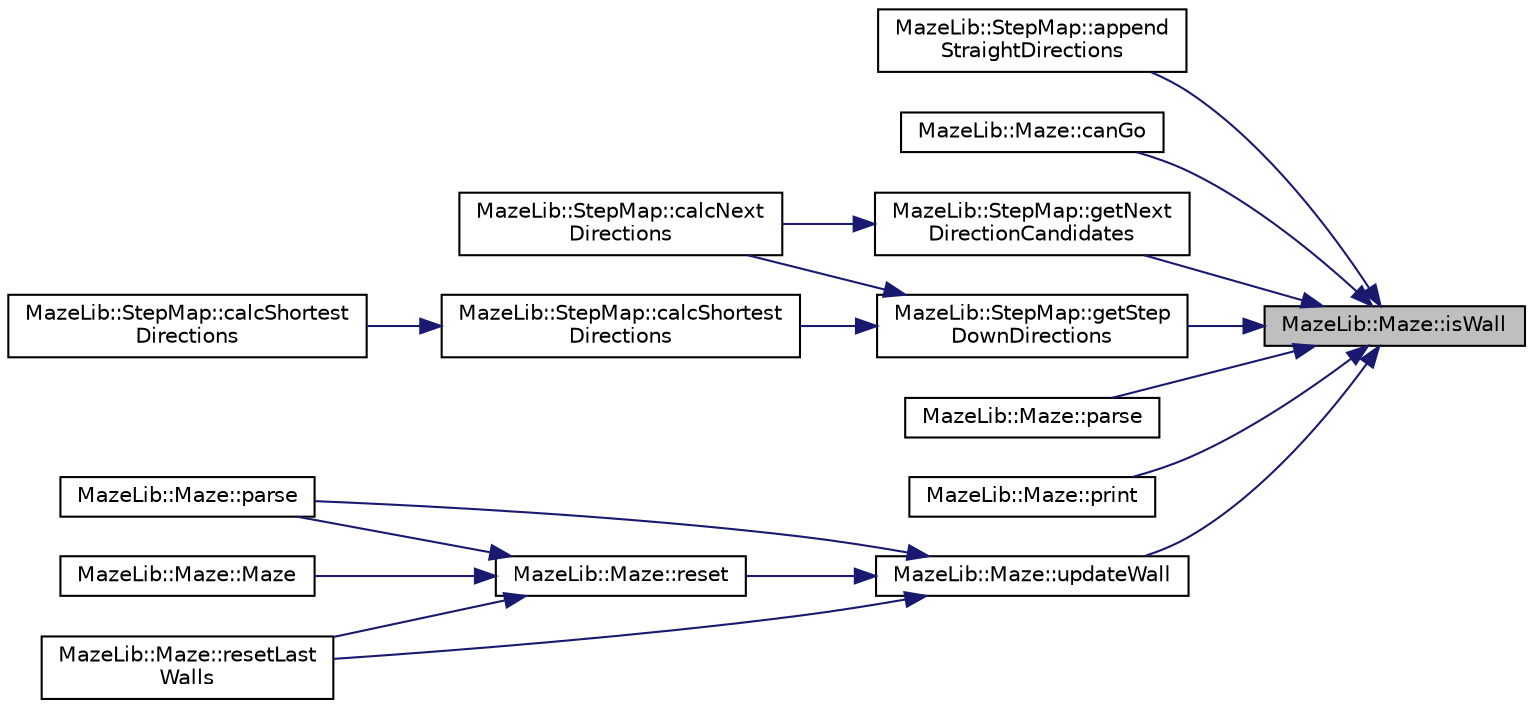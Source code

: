 digraph "MazeLib::Maze::isWall"
{
 // LATEX_PDF_SIZE
  edge [fontname="Helvetica",fontsize="10",labelfontname="Helvetica",labelfontsize="10"];
  node [fontname="Helvetica",fontsize="10",shape=record];
  rankdir="RL";
  Node1 [label="MazeLib::Maze::isWall",height=0.2,width=0.4,color="black", fillcolor="grey75", style="filled", fontcolor="black",tooltip="壁の有無を返す"];
  Node1 -> Node2 [dir="back",color="midnightblue",fontsize="10",style="solid",fontname="Helvetica"];
  Node2 [label="MazeLib::StepMap::append\lStraightDirections",height=0.2,width=0.4,color="black", fillcolor="white", style="filled",URL="$d9/da9/classMazeLib_1_1StepMap.html#a8f31c46ec39b2b24b765541f159670cf",tooltip="ゴール区画内を行けるところまで直進させる方向列を追加する関数"];
  Node1 -> Node3 [dir="back",color="midnightblue",fontsize="10",style="solid",fontname="Helvetica"];
  Node3 [label="MazeLib::Maze::canGo",height=0.2,width=0.4,color="black", fillcolor="white", style="filled",URL="$d8/d25/classMazeLib_1_1Maze.html#a4ceeb1ffbfc2793d0fac3efe0bec404f",tooltip="通過可能かどうかを返す"];
  Node1 -> Node4 [dir="back",color="midnightblue",fontsize="10",style="solid",fontname="Helvetica"];
  Node4 [label="MazeLib::StepMap::getNext\lDirectionCandidates",height=0.2,width=0.4,color="black", fillcolor="white", style="filled",URL="$d9/da9/classMazeLib_1_1StepMap.html#ac277a78faec8d3d924dabcaa7a7b69ed",tooltip="引数区画の周囲の未知壁の確認優先順位を生成する関数"];
  Node4 -> Node5 [dir="back",color="midnightblue",fontsize="10",style="solid",fontname="Helvetica"];
  Node5 [label="MazeLib::StepMap::calcNext\lDirections",height=0.2,width=0.4,color="black", fillcolor="white", style="filled",URL="$d9/da9/classMazeLib_1_1StepMap.html#adacb549c46e7464ddc9a69add9e16443",tooltip="ステップマップから次に行くべき方向を計算する関数"];
  Node1 -> Node6 [dir="back",color="midnightblue",fontsize="10",style="solid",fontname="Helvetica"];
  Node6 [label="MazeLib::StepMap::getStep\lDownDirections",height=0.2,width=0.4,color="black", fillcolor="white", style="filled",URL="$d9/da9/classMazeLib_1_1StepMap.html#af11d7b324e1cd98760f6a5fc3efa7a2a",tooltip="ステップマップにより次に行くべき方向列を生成する"];
  Node6 -> Node5 [dir="back",color="midnightblue",fontsize="10",style="solid",fontname="Helvetica"];
  Node6 -> Node7 [dir="back",color="midnightblue",fontsize="10",style="solid",fontname="Helvetica"];
  Node7 [label="MazeLib::StepMap::calcShortest\lDirections",height=0.2,width=0.4,color="black", fillcolor="white", style="filled",URL="$d9/da9/classMazeLib_1_1StepMap.html#a97a7b2d52b74a8fe1f2253fcc1398614",tooltip="与えられた区画間の最短経路を導出する関数"];
  Node7 -> Node8 [dir="back",color="midnightblue",fontsize="10",style="solid",fontname="Helvetica"];
  Node8 [label="MazeLib::StepMap::calcShortest\lDirections",height=0.2,width=0.4,color="black", fillcolor="white", style="filled",URL="$d9/da9/classMazeLib_1_1StepMap.html#a2a8c7e032f24e587b4736cfc6122cb03",tooltip="スタートからゴールまでの最短経路を導出する関数"];
  Node1 -> Node9 [dir="back",color="midnightblue",fontsize="10",style="solid",fontname="Helvetica"];
  Node9 [label="MazeLib::Maze::parse",height=0.2,width=0.4,color="black", fillcolor="white", style="filled",URL="$d8/d25/classMazeLib_1_1Maze.html#afcbb0b30f3bcec5868b7630ff7aabb8b",tooltip="配列から迷路を読み込むパーサ"];
  Node1 -> Node10 [dir="back",color="midnightblue",fontsize="10",style="solid",fontname="Helvetica"];
  Node10 [label="MazeLib::Maze::print",height=0.2,width=0.4,color="black", fillcolor="white", style="filled",URL="$d8/d25/classMazeLib_1_1Maze.html#abe3a8ddb09cef4adf591bbe4cc8f9b76",tooltip="迷路の表示"];
  Node1 -> Node11 [dir="back",color="midnightblue",fontsize="10",style="solid",fontname="Helvetica"];
  Node11 [label="MazeLib::Maze::updateWall",height=0.2,width=0.4,color="black", fillcolor="white", style="filled",URL="$d8/d25/classMazeLib_1_1Maze.html#a6a43815bde60f520ecd1f7471d3951ba",tooltip="既知の壁情報と照らしあわせながら、壁を更新する関数"];
  Node11 -> Node12 [dir="back",color="midnightblue",fontsize="10",style="solid",fontname="Helvetica"];
  Node12 [label="MazeLib::Maze::parse",height=0.2,width=0.4,color="black", fillcolor="white", style="filled",URL="$d8/d25/classMazeLib_1_1Maze.html#aeaf471afcf3c3562c815707aa1b04952",tooltip="特定の迷路の文字列(*.maze ファイル)から壁をパースする"];
  Node11 -> Node13 [dir="back",color="midnightblue",fontsize="10",style="solid",fontname="Helvetica"];
  Node13 [label="MazeLib::Maze::reset",height=0.2,width=0.4,color="black", fillcolor="white", style="filled",URL="$d8/d25/classMazeLib_1_1Maze.html#ae550859cb46898c9cf4a74c254488e46",tooltip="迷路の初期化。壁を削除し、スタート区画を既知に"];
  Node13 -> Node14 [dir="back",color="midnightblue",fontsize="10",style="solid",fontname="Helvetica"];
  Node14 [label="MazeLib::Maze::Maze",height=0.2,width=0.4,color="black", fillcolor="white", style="filled",URL="$d8/d25/classMazeLib_1_1Maze.html#a8e313813114d6c26174fb04ca29007fe",tooltip="デフォルトコンストラクタ"];
  Node13 -> Node12 [dir="back",color="midnightblue",fontsize="10",style="solid",fontname="Helvetica"];
  Node13 -> Node15 [dir="back",color="midnightblue",fontsize="10",style="solid",fontname="Helvetica"];
  Node15 [label="MazeLib::Maze::resetLast\lWalls",height=0.2,width=0.4,color="black", fillcolor="white", style="filled",URL="$d8/d25/classMazeLib_1_1Maze.html#adaa479806ff5509cb9374bc062681db4",tooltip="直前に更新した壁を見探索状態にリセットする"];
  Node11 -> Node15 [dir="back",color="midnightblue",fontsize="10",style="solid",fontname="Helvetica"];
}
